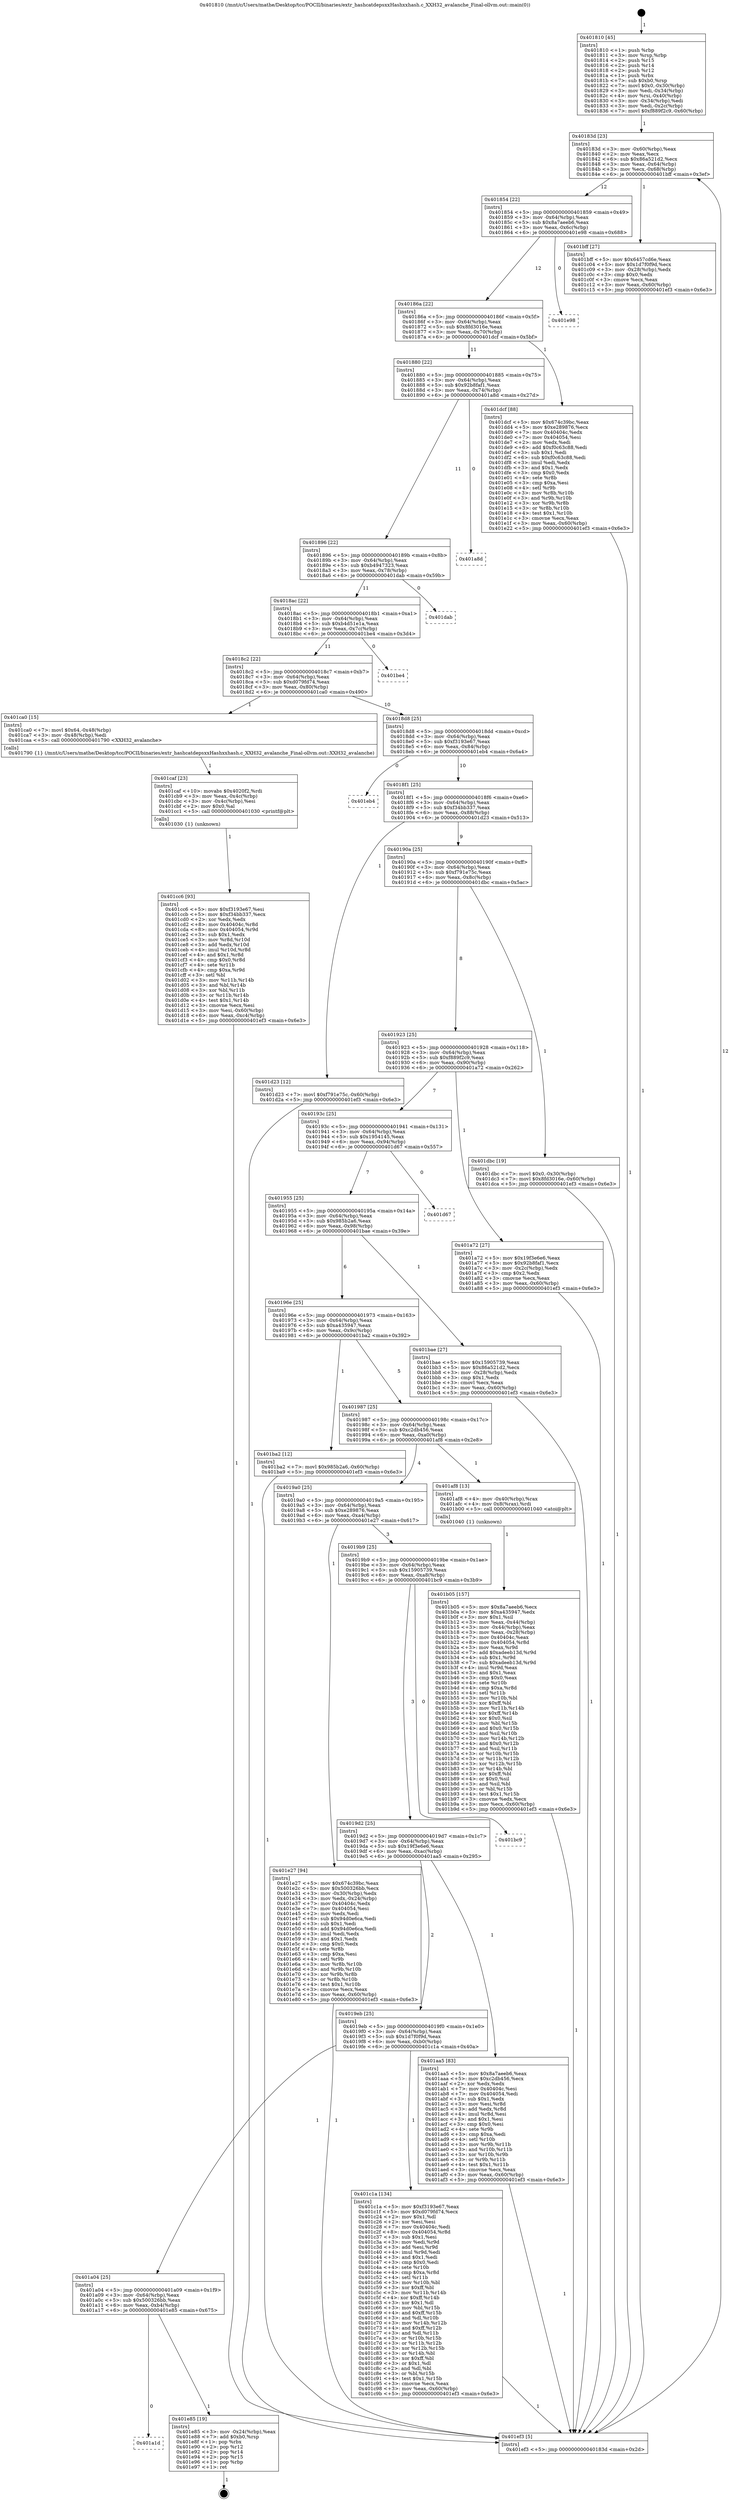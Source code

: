 digraph "0x401810" {
  label = "0x401810 (/mnt/c/Users/mathe/Desktop/tcc/POCII/binaries/extr_hashcatdepsxxHashxxhash.c_XXH32_avalanche_Final-ollvm.out::main(0))"
  labelloc = "t"
  node[shape=record]

  Entry [label="",width=0.3,height=0.3,shape=circle,fillcolor=black,style=filled]
  "0x40183d" [label="{
     0x40183d [23]\l
     | [instrs]\l
     &nbsp;&nbsp;0x40183d \<+3\>: mov -0x60(%rbp),%eax\l
     &nbsp;&nbsp;0x401840 \<+2\>: mov %eax,%ecx\l
     &nbsp;&nbsp;0x401842 \<+6\>: sub $0x86a521d2,%ecx\l
     &nbsp;&nbsp;0x401848 \<+3\>: mov %eax,-0x64(%rbp)\l
     &nbsp;&nbsp;0x40184b \<+3\>: mov %ecx,-0x68(%rbp)\l
     &nbsp;&nbsp;0x40184e \<+6\>: je 0000000000401bff \<main+0x3ef\>\l
  }"]
  "0x401bff" [label="{
     0x401bff [27]\l
     | [instrs]\l
     &nbsp;&nbsp;0x401bff \<+5\>: mov $0x6457cd6e,%eax\l
     &nbsp;&nbsp;0x401c04 \<+5\>: mov $0x1d7f0f9d,%ecx\l
     &nbsp;&nbsp;0x401c09 \<+3\>: mov -0x28(%rbp),%edx\l
     &nbsp;&nbsp;0x401c0c \<+3\>: cmp $0x0,%edx\l
     &nbsp;&nbsp;0x401c0f \<+3\>: cmove %ecx,%eax\l
     &nbsp;&nbsp;0x401c12 \<+3\>: mov %eax,-0x60(%rbp)\l
     &nbsp;&nbsp;0x401c15 \<+5\>: jmp 0000000000401ef3 \<main+0x6e3\>\l
  }"]
  "0x401854" [label="{
     0x401854 [22]\l
     | [instrs]\l
     &nbsp;&nbsp;0x401854 \<+5\>: jmp 0000000000401859 \<main+0x49\>\l
     &nbsp;&nbsp;0x401859 \<+3\>: mov -0x64(%rbp),%eax\l
     &nbsp;&nbsp;0x40185c \<+5\>: sub $0x8a7aeeb6,%eax\l
     &nbsp;&nbsp;0x401861 \<+3\>: mov %eax,-0x6c(%rbp)\l
     &nbsp;&nbsp;0x401864 \<+6\>: je 0000000000401e98 \<main+0x688\>\l
  }"]
  Exit [label="",width=0.3,height=0.3,shape=circle,fillcolor=black,style=filled,peripheries=2]
  "0x401e98" [label="{
     0x401e98\l
  }", style=dashed]
  "0x40186a" [label="{
     0x40186a [22]\l
     | [instrs]\l
     &nbsp;&nbsp;0x40186a \<+5\>: jmp 000000000040186f \<main+0x5f\>\l
     &nbsp;&nbsp;0x40186f \<+3\>: mov -0x64(%rbp),%eax\l
     &nbsp;&nbsp;0x401872 \<+5\>: sub $0x8fd3016e,%eax\l
     &nbsp;&nbsp;0x401877 \<+3\>: mov %eax,-0x70(%rbp)\l
     &nbsp;&nbsp;0x40187a \<+6\>: je 0000000000401dcf \<main+0x5bf\>\l
  }"]
  "0x401a1d" [label="{
     0x401a1d\l
  }", style=dashed]
  "0x401dcf" [label="{
     0x401dcf [88]\l
     | [instrs]\l
     &nbsp;&nbsp;0x401dcf \<+5\>: mov $0x674c39bc,%eax\l
     &nbsp;&nbsp;0x401dd4 \<+5\>: mov $0xe289876,%ecx\l
     &nbsp;&nbsp;0x401dd9 \<+7\>: mov 0x40404c,%edx\l
     &nbsp;&nbsp;0x401de0 \<+7\>: mov 0x404054,%esi\l
     &nbsp;&nbsp;0x401de7 \<+2\>: mov %edx,%edi\l
     &nbsp;&nbsp;0x401de9 \<+6\>: add $0xf0c63c88,%edi\l
     &nbsp;&nbsp;0x401def \<+3\>: sub $0x1,%edi\l
     &nbsp;&nbsp;0x401df2 \<+6\>: sub $0xf0c63c88,%edi\l
     &nbsp;&nbsp;0x401df8 \<+3\>: imul %edi,%edx\l
     &nbsp;&nbsp;0x401dfb \<+3\>: and $0x1,%edx\l
     &nbsp;&nbsp;0x401dfe \<+3\>: cmp $0x0,%edx\l
     &nbsp;&nbsp;0x401e01 \<+4\>: sete %r8b\l
     &nbsp;&nbsp;0x401e05 \<+3\>: cmp $0xa,%esi\l
     &nbsp;&nbsp;0x401e08 \<+4\>: setl %r9b\l
     &nbsp;&nbsp;0x401e0c \<+3\>: mov %r8b,%r10b\l
     &nbsp;&nbsp;0x401e0f \<+3\>: and %r9b,%r10b\l
     &nbsp;&nbsp;0x401e12 \<+3\>: xor %r9b,%r8b\l
     &nbsp;&nbsp;0x401e15 \<+3\>: or %r8b,%r10b\l
     &nbsp;&nbsp;0x401e18 \<+4\>: test $0x1,%r10b\l
     &nbsp;&nbsp;0x401e1c \<+3\>: cmovne %ecx,%eax\l
     &nbsp;&nbsp;0x401e1f \<+3\>: mov %eax,-0x60(%rbp)\l
     &nbsp;&nbsp;0x401e22 \<+5\>: jmp 0000000000401ef3 \<main+0x6e3\>\l
  }"]
  "0x401880" [label="{
     0x401880 [22]\l
     | [instrs]\l
     &nbsp;&nbsp;0x401880 \<+5\>: jmp 0000000000401885 \<main+0x75\>\l
     &nbsp;&nbsp;0x401885 \<+3\>: mov -0x64(%rbp),%eax\l
     &nbsp;&nbsp;0x401888 \<+5\>: sub $0x92b8faf1,%eax\l
     &nbsp;&nbsp;0x40188d \<+3\>: mov %eax,-0x74(%rbp)\l
     &nbsp;&nbsp;0x401890 \<+6\>: je 0000000000401a8d \<main+0x27d\>\l
  }"]
  "0x401e85" [label="{
     0x401e85 [19]\l
     | [instrs]\l
     &nbsp;&nbsp;0x401e85 \<+3\>: mov -0x24(%rbp),%eax\l
     &nbsp;&nbsp;0x401e88 \<+7\>: add $0xb0,%rsp\l
     &nbsp;&nbsp;0x401e8f \<+1\>: pop %rbx\l
     &nbsp;&nbsp;0x401e90 \<+2\>: pop %r12\l
     &nbsp;&nbsp;0x401e92 \<+2\>: pop %r14\l
     &nbsp;&nbsp;0x401e94 \<+2\>: pop %r15\l
     &nbsp;&nbsp;0x401e96 \<+1\>: pop %rbp\l
     &nbsp;&nbsp;0x401e97 \<+1\>: ret\l
  }"]
  "0x401a8d" [label="{
     0x401a8d\l
  }", style=dashed]
  "0x401896" [label="{
     0x401896 [22]\l
     | [instrs]\l
     &nbsp;&nbsp;0x401896 \<+5\>: jmp 000000000040189b \<main+0x8b\>\l
     &nbsp;&nbsp;0x40189b \<+3\>: mov -0x64(%rbp),%eax\l
     &nbsp;&nbsp;0x40189e \<+5\>: sub $0xb4947323,%eax\l
     &nbsp;&nbsp;0x4018a3 \<+3\>: mov %eax,-0x78(%rbp)\l
     &nbsp;&nbsp;0x4018a6 \<+6\>: je 0000000000401dab \<main+0x59b\>\l
  }"]
  "0x401cc6" [label="{
     0x401cc6 [93]\l
     | [instrs]\l
     &nbsp;&nbsp;0x401cc6 \<+5\>: mov $0xf3193e67,%esi\l
     &nbsp;&nbsp;0x401ccb \<+5\>: mov $0xf34bb337,%ecx\l
     &nbsp;&nbsp;0x401cd0 \<+2\>: xor %edx,%edx\l
     &nbsp;&nbsp;0x401cd2 \<+8\>: mov 0x40404c,%r8d\l
     &nbsp;&nbsp;0x401cda \<+8\>: mov 0x404054,%r9d\l
     &nbsp;&nbsp;0x401ce2 \<+3\>: sub $0x1,%edx\l
     &nbsp;&nbsp;0x401ce5 \<+3\>: mov %r8d,%r10d\l
     &nbsp;&nbsp;0x401ce8 \<+3\>: add %edx,%r10d\l
     &nbsp;&nbsp;0x401ceb \<+4\>: imul %r10d,%r8d\l
     &nbsp;&nbsp;0x401cef \<+4\>: and $0x1,%r8d\l
     &nbsp;&nbsp;0x401cf3 \<+4\>: cmp $0x0,%r8d\l
     &nbsp;&nbsp;0x401cf7 \<+4\>: sete %r11b\l
     &nbsp;&nbsp;0x401cfb \<+4\>: cmp $0xa,%r9d\l
     &nbsp;&nbsp;0x401cff \<+3\>: setl %bl\l
     &nbsp;&nbsp;0x401d02 \<+3\>: mov %r11b,%r14b\l
     &nbsp;&nbsp;0x401d05 \<+3\>: and %bl,%r14b\l
     &nbsp;&nbsp;0x401d08 \<+3\>: xor %bl,%r11b\l
     &nbsp;&nbsp;0x401d0b \<+3\>: or %r11b,%r14b\l
     &nbsp;&nbsp;0x401d0e \<+4\>: test $0x1,%r14b\l
     &nbsp;&nbsp;0x401d12 \<+3\>: cmovne %ecx,%esi\l
     &nbsp;&nbsp;0x401d15 \<+3\>: mov %esi,-0x60(%rbp)\l
     &nbsp;&nbsp;0x401d18 \<+6\>: mov %eax,-0xc4(%rbp)\l
     &nbsp;&nbsp;0x401d1e \<+5\>: jmp 0000000000401ef3 \<main+0x6e3\>\l
  }"]
  "0x401dab" [label="{
     0x401dab\l
  }", style=dashed]
  "0x4018ac" [label="{
     0x4018ac [22]\l
     | [instrs]\l
     &nbsp;&nbsp;0x4018ac \<+5\>: jmp 00000000004018b1 \<main+0xa1\>\l
     &nbsp;&nbsp;0x4018b1 \<+3\>: mov -0x64(%rbp),%eax\l
     &nbsp;&nbsp;0x4018b4 \<+5\>: sub $0xb4d51e1a,%eax\l
     &nbsp;&nbsp;0x4018b9 \<+3\>: mov %eax,-0x7c(%rbp)\l
     &nbsp;&nbsp;0x4018bc \<+6\>: je 0000000000401be4 \<main+0x3d4\>\l
  }"]
  "0x401caf" [label="{
     0x401caf [23]\l
     | [instrs]\l
     &nbsp;&nbsp;0x401caf \<+10\>: movabs $0x4020f2,%rdi\l
     &nbsp;&nbsp;0x401cb9 \<+3\>: mov %eax,-0x4c(%rbp)\l
     &nbsp;&nbsp;0x401cbc \<+3\>: mov -0x4c(%rbp),%esi\l
     &nbsp;&nbsp;0x401cbf \<+2\>: mov $0x0,%al\l
     &nbsp;&nbsp;0x401cc1 \<+5\>: call 0000000000401030 \<printf@plt\>\l
     | [calls]\l
     &nbsp;&nbsp;0x401030 \{1\} (unknown)\l
  }"]
  "0x401be4" [label="{
     0x401be4\l
  }", style=dashed]
  "0x4018c2" [label="{
     0x4018c2 [22]\l
     | [instrs]\l
     &nbsp;&nbsp;0x4018c2 \<+5\>: jmp 00000000004018c7 \<main+0xb7\>\l
     &nbsp;&nbsp;0x4018c7 \<+3\>: mov -0x64(%rbp),%eax\l
     &nbsp;&nbsp;0x4018ca \<+5\>: sub $0xd079fd74,%eax\l
     &nbsp;&nbsp;0x4018cf \<+3\>: mov %eax,-0x80(%rbp)\l
     &nbsp;&nbsp;0x4018d2 \<+6\>: je 0000000000401ca0 \<main+0x490\>\l
  }"]
  "0x401a04" [label="{
     0x401a04 [25]\l
     | [instrs]\l
     &nbsp;&nbsp;0x401a04 \<+5\>: jmp 0000000000401a09 \<main+0x1f9\>\l
     &nbsp;&nbsp;0x401a09 \<+3\>: mov -0x64(%rbp),%eax\l
     &nbsp;&nbsp;0x401a0c \<+5\>: sub $0x500326bb,%eax\l
     &nbsp;&nbsp;0x401a11 \<+6\>: mov %eax,-0xb4(%rbp)\l
     &nbsp;&nbsp;0x401a17 \<+6\>: je 0000000000401e85 \<main+0x675\>\l
  }"]
  "0x401ca0" [label="{
     0x401ca0 [15]\l
     | [instrs]\l
     &nbsp;&nbsp;0x401ca0 \<+7\>: movl $0x64,-0x48(%rbp)\l
     &nbsp;&nbsp;0x401ca7 \<+3\>: mov -0x48(%rbp),%edi\l
     &nbsp;&nbsp;0x401caa \<+5\>: call 0000000000401790 \<XXH32_avalanche\>\l
     | [calls]\l
     &nbsp;&nbsp;0x401790 \{1\} (/mnt/c/Users/mathe/Desktop/tcc/POCII/binaries/extr_hashcatdepsxxHashxxhash.c_XXH32_avalanche_Final-ollvm.out::XXH32_avalanche)\l
  }"]
  "0x4018d8" [label="{
     0x4018d8 [25]\l
     | [instrs]\l
     &nbsp;&nbsp;0x4018d8 \<+5\>: jmp 00000000004018dd \<main+0xcd\>\l
     &nbsp;&nbsp;0x4018dd \<+3\>: mov -0x64(%rbp),%eax\l
     &nbsp;&nbsp;0x4018e0 \<+5\>: sub $0xf3193e67,%eax\l
     &nbsp;&nbsp;0x4018e5 \<+6\>: mov %eax,-0x84(%rbp)\l
     &nbsp;&nbsp;0x4018eb \<+6\>: je 0000000000401eb4 \<main+0x6a4\>\l
  }"]
  "0x401c1a" [label="{
     0x401c1a [134]\l
     | [instrs]\l
     &nbsp;&nbsp;0x401c1a \<+5\>: mov $0xf3193e67,%eax\l
     &nbsp;&nbsp;0x401c1f \<+5\>: mov $0xd079fd74,%ecx\l
     &nbsp;&nbsp;0x401c24 \<+2\>: mov $0x1,%dl\l
     &nbsp;&nbsp;0x401c26 \<+2\>: xor %esi,%esi\l
     &nbsp;&nbsp;0x401c28 \<+7\>: mov 0x40404c,%edi\l
     &nbsp;&nbsp;0x401c2f \<+8\>: mov 0x404054,%r8d\l
     &nbsp;&nbsp;0x401c37 \<+3\>: sub $0x1,%esi\l
     &nbsp;&nbsp;0x401c3a \<+3\>: mov %edi,%r9d\l
     &nbsp;&nbsp;0x401c3d \<+3\>: add %esi,%r9d\l
     &nbsp;&nbsp;0x401c40 \<+4\>: imul %r9d,%edi\l
     &nbsp;&nbsp;0x401c44 \<+3\>: and $0x1,%edi\l
     &nbsp;&nbsp;0x401c47 \<+3\>: cmp $0x0,%edi\l
     &nbsp;&nbsp;0x401c4a \<+4\>: sete %r10b\l
     &nbsp;&nbsp;0x401c4e \<+4\>: cmp $0xa,%r8d\l
     &nbsp;&nbsp;0x401c52 \<+4\>: setl %r11b\l
     &nbsp;&nbsp;0x401c56 \<+3\>: mov %r10b,%bl\l
     &nbsp;&nbsp;0x401c59 \<+3\>: xor $0xff,%bl\l
     &nbsp;&nbsp;0x401c5c \<+3\>: mov %r11b,%r14b\l
     &nbsp;&nbsp;0x401c5f \<+4\>: xor $0xff,%r14b\l
     &nbsp;&nbsp;0x401c63 \<+3\>: xor $0x1,%dl\l
     &nbsp;&nbsp;0x401c66 \<+3\>: mov %bl,%r15b\l
     &nbsp;&nbsp;0x401c69 \<+4\>: and $0xff,%r15b\l
     &nbsp;&nbsp;0x401c6d \<+3\>: and %dl,%r10b\l
     &nbsp;&nbsp;0x401c70 \<+3\>: mov %r14b,%r12b\l
     &nbsp;&nbsp;0x401c73 \<+4\>: and $0xff,%r12b\l
     &nbsp;&nbsp;0x401c77 \<+3\>: and %dl,%r11b\l
     &nbsp;&nbsp;0x401c7a \<+3\>: or %r10b,%r15b\l
     &nbsp;&nbsp;0x401c7d \<+3\>: or %r11b,%r12b\l
     &nbsp;&nbsp;0x401c80 \<+3\>: xor %r12b,%r15b\l
     &nbsp;&nbsp;0x401c83 \<+3\>: or %r14b,%bl\l
     &nbsp;&nbsp;0x401c86 \<+3\>: xor $0xff,%bl\l
     &nbsp;&nbsp;0x401c89 \<+3\>: or $0x1,%dl\l
     &nbsp;&nbsp;0x401c8c \<+2\>: and %dl,%bl\l
     &nbsp;&nbsp;0x401c8e \<+3\>: or %bl,%r15b\l
     &nbsp;&nbsp;0x401c91 \<+4\>: test $0x1,%r15b\l
     &nbsp;&nbsp;0x401c95 \<+3\>: cmovne %ecx,%eax\l
     &nbsp;&nbsp;0x401c98 \<+3\>: mov %eax,-0x60(%rbp)\l
     &nbsp;&nbsp;0x401c9b \<+5\>: jmp 0000000000401ef3 \<main+0x6e3\>\l
  }"]
  "0x401eb4" [label="{
     0x401eb4\l
  }", style=dashed]
  "0x4018f1" [label="{
     0x4018f1 [25]\l
     | [instrs]\l
     &nbsp;&nbsp;0x4018f1 \<+5\>: jmp 00000000004018f6 \<main+0xe6\>\l
     &nbsp;&nbsp;0x4018f6 \<+3\>: mov -0x64(%rbp),%eax\l
     &nbsp;&nbsp;0x4018f9 \<+5\>: sub $0xf34bb337,%eax\l
     &nbsp;&nbsp;0x4018fe \<+6\>: mov %eax,-0x88(%rbp)\l
     &nbsp;&nbsp;0x401904 \<+6\>: je 0000000000401d23 \<main+0x513\>\l
  }"]
  "0x401b05" [label="{
     0x401b05 [157]\l
     | [instrs]\l
     &nbsp;&nbsp;0x401b05 \<+5\>: mov $0x8a7aeeb6,%ecx\l
     &nbsp;&nbsp;0x401b0a \<+5\>: mov $0xa435947,%edx\l
     &nbsp;&nbsp;0x401b0f \<+3\>: mov $0x1,%sil\l
     &nbsp;&nbsp;0x401b12 \<+3\>: mov %eax,-0x44(%rbp)\l
     &nbsp;&nbsp;0x401b15 \<+3\>: mov -0x44(%rbp),%eax\l
     &nbsp;&nbsp;0x401b18 \<+3\>: mov %eax,-0x28(%rbp)\l
     &nbsp;&nbsp;0x401b1b \<+7\>: mov 0x40404c,%eax\l
     &nbsp;&nbsp;0x401b22 \<+8\>: mov 0x404054,%r8d\l
     &nbsp;&nbsp;0x401b2a \<+3\>: mov %eax,%r9d\l
     &nbsp;&nbsp;0x401b2d \<+7\>: add $0xadeeb13d,%r9d\l
     &nbsp;&nbsp;0x401b34 \<+4\>: sub $0x1,%r9d\l
     &nbsp;&nbsp;0x401b38 \<+7\>: sub $0xadeeb13d,%r9d\l
     &nbsp;&nbsp;0x401b3f \<+4\>: imul %r9d,%eax\l
     &nbsp;&nbsp;0x401b43 \<+3\>: and $0x1,%eax\l
     &nbsp;&nbsp;0x401b46 \<+3\>: cmp $0x0,%eax\l
     &nbsp;&nbsp;0x401b49 \<+4\>: sete %r10b\l
     &nbsp;&nbsp;0x401b4d \<+4\>: cmp $0xa,%r8d\l
     &nbsp;&nbsp;0x401b51 \<+4\>: setl %r11b\l
     &nbsp;&nbsp;0x401b55 \<+3\>: mov %r10b,%bl\l
     &nbsp;&nbsp;0x401b58 \<+3\>: xor $0xff,%bl\l
     &nbsp;&nbsp;0x401b5b \<+3\>: mov %r11b,%r14b\l
     &nbsp;&nbsp;0x401b5e \<+4\>: xor $0xff,%r14b\l
     &nbsp;&nbsp;0x401b62 \<+4\>: xor $0x0,%sil\l
     &nbsp;&nbsp;0x401b66 \<+3\>: mov %bl,%r15b\l
     &nbsp;&nbsp;0x401b69 \<+4\>: and $0x0,%r15b\l
     &nbsp;&nbsp;0x401b6d \<+3\>: and %sil,%r10b\l
     &nbsp;&nbsp;0x401b70 \<+3\>: mov %r14b,%r12b\l
     &nbsp;&nbsp;0x401b73 \<+4\>: and $0x0,%r12b\l
     &nbsp;&nbsp;0x401b77 \<+3\>: and %sil,%r11b\l
     &nbsp;&nbsp;0x401b7a \<+3\>: or %r10b,%r15b\l
     &nbsp;&nbsp;0x401b7d \<+3\>: or %r11b,%r12b\l
     &nbsp;&nbsp;0x401b80 \<+3\>: xor %r12b,%r15b\l
     &nbsp;&nbsp;0x401b83 \<+3\>: or %r14b,%bl\l
     &nbsp;&nbsp;0x401b86 \<+3\>: xor $0xff,%bl\l
     &nbsp;&nbsp;0x401b89 \<+4\>: or $0x0,%sil\l
     &nbsp;&nbsp;0x401b8d \<+3\>: and %sil,%bl\l
     &nbsp;&nbsp;0x401b90 \<+3\>: or %bl,%r15b\l
     &nbsp;&nbsp;0x401b93 \<+4\>: test $0x1,%r15b\l
     &nbsp;&nbsp;0x401b97 \<+3\>: cmovne %edx,%ecx\l
     &nbsp;&nbsp;0x401b9a \<+3\>: mov %ecx,-0x60(%rbp)\l
     &nbsp;&nbsp;0x401b9d \<+5\>: jmp 0000000000401ef3 \<main+0x6e3\>\l
  }"]
  "0x401d23" [label="{
     0x401d23 [12]\l
     | [instrs]\l
     &nbsp;&nbsp;0x401d23 \<+7\>: movl $0xf791e75c,-0x60(%rbp)\l
     &nbsp;&nbsp;0x401d2a \<+5\>: jmp 0000000000401ef3 \<main+0x6e3\>\l
  }"]
  "0x40190a" [label="{
     0x40190a [25]\l
     | [instrs]\l
     &nbsp;&nbsp;0x40190a \<+5\>: jmp 000000000040190f \<main+0xff\>\l
     &nbsp;&nbsp;0x40190f \<+3\>: mov -0x64(%rbp),%eax\l
     &nbsp;&nbsp;0x401912 \<+5\>: sub $0xf791e75c,%eax\l
     &nbsp;&nbsp;0x401917 \<+6\>: mov %eax,-0x8c(%rbp)\l
     &nbsp;&nbsp;0x40191d \<+6\>: je 0000000000401dbc \<main+0x5ac\>\l
  }"]
  "0x4019eb" [label="{
     0x4019eb [25]\l
     | [instrs]\l
     &nbsp;&nbsp;0x4019eb \<+5\>: jmp 00000000004019f0 \<main+0x1e0\>\l
     &nbsp;&nbsp;0x4019f0 \<+3\>: mov -0x64(%rbp),%eax\l
     &nbsp;&nbsp;0x4019f3 \<+5\>: sub $0x1d7f0f9d,%eax\l
     &nbsp;&nbsp;0x4019f8 \<+6\>: mov %eax,-0xb0(%rbp)\l
     &nbsp;&nbsp;0x4019fe \<+6\>: je 0000000000401c1a \<main+0x40a\>\l
  }"]
  "0x401dbc" [label="{
     0x401dbc [19]\l
     | [instrs]\l
     &nbsp;&nbsp;0x401dbc \<+7\>: movl $0x0,-0x30(%rbp)\l
     &nbsp;&nbsp;0x401dc3 \<+7\>: movl $0x8fd3016e,-0x60(%rbp)\l
     &nbsp;&nbsp;0x401dca \<+5\>: jmp 0000000000401ef3 \<main+0x6e3\>\l
  }"]
  "0x401923" [label="{
     0x401923 [25]\l
     | [instrs]\l
     &nbsp;&nbsp;0x401923 \<+5\>: jmp 0000000000401928 \<main+0x118\>\l
     &nbsp;&nbsp;0x401928 \<+3\>: mov -0x64(%rbp),%eax\l
     &nbsp;&nbsp;0x40192b \<+5\>: sub $0xf889f2c9,%eax\l
     &nbsp;&nbsp;0x401930 \<+6\>: mov %eax,-0x90(%rbp)\l
     &nbsp;&nbsp;0x401936 \<+6\>: je 0000000000401a72 \<main+0x262\>\l
  }"]
  "0x401aa5" [label="{
     0x401aa5 [83]\l
     | [instrs]\l
     &nbsp;&nbsp;0x401aa5 \<+5\>: mov $0x8a7aeeb6,%eax\l
     &nbsp;&nbsp;0x401aaa \<+5\>: mov $0xc2db456,%ecx\l
     &nbsp;&nbsp;0x401aaf \<+2\>: xor %edx,%edx\l
     &nbsp;&nbsp;0x401ab1 \<+7\>: mov 0x40404c,%esi\l
     &nbsp;&nbsp;0x401ab8 \<+7\>: mov 0x404054,%edi\l
     &nbsp;&nbsp;0x401abf \<+3\>: sub $0x1,%edx\l
     &nbsp;&nbsp;0x401ac2 \<+3\>: mov %esi,%r8d\l
     &nbsp;&nbsp;0x401ac5 \<+3\>: add %edx,%r8d\l
     &nbsp;&nbsp;0x401ac8 \<+4\>: imul %r8d,%esi\l
     &nbsp;&nbsp;0x401acc \<+3\>: and $0x1,%esi\l
     &nbsp;&nbsp;0x401acf \<+3\>: cmp $0x0,%esi\l
     &nbsp;&nbsp;0x401ad2 \<+4\>: sete %r9b\l
     &nbsp;&nbsp;0x401ad6 \<+3\>: cmp $0xa,%edi\l
     &nbsp;&nbsp;0x401ad9 \<+4\>: setl %r10b\l
     &nbsp;&nbsp;0x401add \<+3\>: mov %r9b,%r11b\l
     &nbsp;&nbsp;0x401ae0 \<+3\>: and %r10b,%r11b\l
     &nbsp;&nbsp;0x401ae3 \<+3\>: xor %r10b,%r9b\l
     &nbsp;&nbsp;0x401ae6 \<+3\>: or %r9b,%r11b\l
     &nbsp;&nbsp;0x401ae9 \<+4\>: test $0x1,%r11b\l
     &nbsp;&nbsp;0x401aed \<+3\>: cmovne %ecx,%eax\l
     &nbsp;&nbsp;0x401af0 \<+3\>: mov %eax,-0x60(%rbp)\l
     &nbsp;&nbsp;0x401af3 \<+5\>: jmp 0000000000401ef3 \<main+0x6e3\>\l
  }"]
  "0x401a72" [label="{
     0x401a72 [27]\l
     | [instrs]\l
     &nbsp;&nbsp;0x401a72 \<+5\>: mov $0x19f3e6e6,%eax\l
     &nbsp;&nbsp;0x401a77 \<+5\>: mov $0x92b8faf1,%ecx\l
     &nbsp;&nbsp;0x401a7c \<+3\>: mov -0x2c(%rbp),%edx\l
     &nbsp;&nbsp;0x401a7f \<+3\>: cmp $0x2,%edx\l
     &nbsp;&nbsp;0x401a82 \<+3\>: cmovne %ecx,%eax\l
     &nbsp;&nbsp;0x401a85 \<+3\>: mov %eax,-0x60(%rbp)\l
     &nbsp;&nbsp;0x401a88 \<+5\>: jmp 0000000000401ef3 \<main+0x6e3\>\l
  }"]
  "0x40193c" [label="{
     0x40193c [25]\l
     | [instrs]\l
     &nbsp;&nbsp;0x40193c \<+5\>: jmp 0000000000401941 \<main+0x131\>\l
     &nbsp;&nbsp;0x401941 \<+3\>: mov -0x64(%rbp),%eax\l
     &nbsp;&nbsp;0x401944 \<+5\>: sub $0x1954145,%eax\l
     &nbsp;&nbsp;0x401949 \<+6\>: mov %eax,-0x94(%rbp)\l
     &nbsp;&nbsp;0x40194f \<+6\>: je 0000000000401d67 \<main+0x557\>\l
  }"]
  "0x401ef3" [label="{
     0x401ef3 [5]\l
     | [instrs]\l
     &nbsp;&nbsp;0x401ef3 \<+5\>: jmp 000000000040183d \<main+0x2d\>\l
  }"]
  "0x401810" [label="{
     0x401810 [45]\l
     | [instrs]\l
     &nbsp;&nbsp;0x401810 \<+1\>: push %rbp\l
     &nbsp;&nbsp;0x401811 \<+3\>: mov %rsp,%rbp\l
     &nbsp;&nbsp;0x401814 \<+2\>: push %r15\l
     &nbsp;&nbsp;0x401816 \<+2\>: push %r14\l
     &nbsp;&nbsp;0x401818 \<+2\>: push %r12\l
     &nbsp;&nbsp;0x40181a \<+1\>: push %rbx\l
     &nbsp;&nbsp;0x40181b \<+7\>: sub $0xb0,%rsp\l
     &nbsp;&nbsp;0x401822 \<+7\>: movl $0x0,-0x30(%rbp)\l
     &nbsp;&nbsp;0x401829 \<+3\>: mov %edi,-0x34(%rbp)\l
     &nbsp;&nbsp;0x40182c \<+4\>: mov %rsi,-0x40(%rbp)\l
     &nbsp;&nbsp;0x401830 \<+3\>: mov -0x34(%rbp),%edi\l
     &nbsp;&nbsp;0x401833 \<+3\>: mov %edi,-0x2c(%rbp)\l
     &nbsp;&nbsp;0x401836 \<+7\>: movl $0xf889f2c9,-0x60(%rbp)\l
  }"]
  "0x4019d2" [label="{
     0x4019d2 [25]\l
     | [instrs]\l
     &nbsp;&nbsp;0x4019d2 \<+5\>: jmp 00000000004019d7 \<main+0x1c7\>\l
     &nbsp;&nbsp;0x4019d7 \<+3\>: mov -0x64(%rbp),%eax\l
     &nbsp;&nbsp;0x4019da \<+5\>: sub $0x19f3e6e6,%eax\l
     &nbsp;&nbsp;0x4019df \<+6\>: mov %eax,-0xac(%rbp)\l
     &nbsp;&nbsp;0x4019e5 \<+6\>: je 0000000000401aa5 \<main+0x295\>\l
  }"]
  "0x401d67" [label="{
     0x401d67\l
  }", style=dashed]
  "0x401955" [label="{
     0x401955 [25]\l
     | [instrs]\l
     &nbsp;&nbsp;0x401955 \<+5\>: jmp 000000000040195a \<main+0x14a\>\l
     &nbsp;&nbsp;0x40195a \<+3\>: mov -0x64(%rbp),%eax\l
     &nbsp;&nbsp;0x40195d \<+5\>: sub $0x985b2a6,%eax\l
     &nbsp;&nbsp;0x401962 \<+6\>: mov %eax,-0x98(%rbp)\l
     &nbsp;&nbsp;0x401968 \<+6\>: je 0000000000401bae \<main+0x39e\>\l
  }"]
  "0x401bc9" [label="{
     0x401bc9\l
  }", style=dashed]
  "0x401bae" [label="{
     0x401bae [27]\l
     | [instrs]\l
     &nbsp;&nbsp;0x401bae \<+5\>: mov $0x15905739,%eax\l
     &nbsp;&nbsp;0x401bb3 \<+5\>: mov $0x86a521d2,%ecx\l
     &nbsp;&nbsp;0x401bb8 \<+3\>: mov -0x28(%rbp),%edx\l
     &nbsp;&nbsp;0x401bbb \<+3\>: cmp $0x1,%edx\l
     &nbsp;&nbsp;0x401bbe \<+3\>: cmovl %ecx,%eax\l
     &nbsp;&nbsp;0x401bc1 \<+3\>: mov %eax,-0x60(%rbp)\l
     &nbsp;&nbsp;0x401bc4 \<+5\>: jmp 0000000000401ef3 \<main+0x6e3\>\l
  }"]
  "0x40196e" [label="{
     0x40196e [25]\l
     | [instrs]\l
     &nbsp;&nbsp;0x40196e \<+5\>: jmp 0000000000401973 \<main+0x163\>\l
     &nbsp;&nbsp;0x401973 \<+3\>: mov -0x64(%rbp),%eax\l
     &nbsp;&nbsp;0x401976 \<+5\>: sub $0xa435947,%eax\l
     &nbsp;&nbsp;0x40197b \<+6\>: mov %eax,-0x9c(%rbp)\l
     &nbsp;&nbsp;0x401981 \<+6\>: je 0000000000401ba2 \<main+0x392\>\l
  }"]
  "0x4019b9" [label="{
     0x4019b9 [25]\l
     | [instrs]\l
     &nbsp;&nbsp;0x4019b9 \<+5\>: jmp 00000000004019be \<main+0x1ae\>\l
     &nbsp;&nbsp;0x4019be \<+3\>: mov -0x64(%rbp),%eax\l
     &nbsp;&nbsp;0x4019c1 \<+5\>: sub $0x15905739,%eax\l
     &nbsp;&nbsp;0x4019c6 \<+6\>: mov %eax,-0xa8(%rbp)\l
     &nbsp;&nbsp;0x4019cc \<+6\>: je 0000000000401bc9 \<main+0x3b9\>\l
  }"]
  "0x401ba2" [label="{
     0x401ba2 [12]\l
     | [instrs]\l
     &nbsp;&nbsp;0x401ba2 \<+7\>: movl $0x985b2a6,-0x60(%rbp)\l
     &nbsp;&nbsp;0x401ba9 \<+5\>: jmp 0000000000401ef3 \<main+0x6e3\>\l
  }"]
  "0x401987" [label="{
     0x401987 [25]\l
     | [instrs]\l
     &nbsp;&nbsp;0x401987 \<+5\>: jmp 000000000040198c \<main+0x17c\>\l
     &nbsp;&nbsp;0x40198c \<+3\>: mov -0x64(%rbp),%eax\l
     &nbsp;&nbsp;0x40198f \<+5\>: sub $0xc2db456,%eax\l
     &nbsp;&nbsp;0x401994 \<+6\>: mov %eax,-0xa0(%rbp)\l
     &nbsp;&nbsp;0x40199a \<+6\>: je 0000000000401af8 \<main+0x2e8\>\l
  }"]
  "0x401e27" [label="{
     0x401e27 [94]\l
     | [instrs]\l
     &nbsp;&nbsp;0x401e27 \<+5\>: mov $0x674c39bc,%eax\l
     &nbsp;&nbsp;0x401e2c \<+5\>: mov $0x500326bb,%ecx\l
     &nbsp;&nbsp;0x401e31 \<+3\>: mov -0x30(%rbp),%edx\l
     &nbsp;&nbsp;0x401e34 \<+3\>: mov %edx,-0x24(%rbp)\l
     &nbsp;&nbsp;0x401e37 \<+7\>: mov 0x40404c,%edx\l
     &nbsp;&nbsp;0x401e3e \<+7\>: mov 0x404054,%esi\l
     &nbsp;&nbsp;0x401e45 \<+2\>: mov %edx,%edi\l
     &nbsp;&nbsp;0x401e47 \<+6\>: sub $0x94d0e6ca,%edi\l
     &nbsp;&nbsp;0x401e4d \<+3\>: sub $0x1,%edi\l
     &nbsp;&nbsp;0x401e50 \<+6\>: add $0x94d0e6ca,%edi\l
     &nbsp;&nbsp;0x401e56 \<+3\>: imul %edi,%edx\l
     &nbsp;&nbsp;0x401e59 \<+3\>: and $0x1,%edx\l
     &nbsp;&nbsp;0x401e5c \<+3\>: cmp $0x0,%edx\l
     &nbsp;&nbsp;0x401e5f \<+4\>: sete %r8b\l
     &nbsp;&nbsp;0x401e63 \<+3\>: cmp $0xa,%esi\l
     &nbsp;&nbsp;0x401e66 \<+4\>: setl %r9b\l
     &nbsp;&nbsp;0x401e6a \<+3\>: mov %r8b,%r10b\l
     &nbsp;&nbsp;0x401e6d \<+3\>: and %r9b,%r10b\l
     &nbsp;&nbsp;0x401e70 \<+3\>: xor %r9b,%r8b\l
     &nbsp;&nbsp;0x401e73 \<+3\>: or %r8b,%r10b\l
     &nbsp;&nbsp;0x401e76 \<+4\>: test $0x1,%r10b\l
     &nbsp;&nbsp;0x401e7a \<+3\>: cmovne %ecx,%eax\l
     &nbsp;&nbsp;0x401e7d \<+3\>: mov %eax,-0x60(%rbp)\l
     &nbsp;&nbsp;0x401e80 \<+5\>: jmp 0000000000401ef3 \<main+0x6e3\>\l
  }"]
  "0x401af8" [label="{
     0x401af8 [13]\l
     | [instrs]\l
     &nbsp;&nbsp;0x401af8 \<+4\>: mov -0x40(%rbp),%rax\l
     &nbsp;&nbsp;0x401afc \<+4\>: mov 0x8(%rax),%rdi\l
     &nbsp;&nbsp;0x401b00 \<+5\>: call 0000000000401040 \<atoi@plt\>\l
     | [calls]\l
     &nbsp;&nbsp;0x401040 \{1\} (unknown)\l
  }"]
  "0x4019a0" [label="{
     0x4019a0 [25]\l
     | [instrs]\l
     &nbsp;&nbsp;0x4019a0 \<+5\>: jmp 00000000004019a5 \<main+0x195\>\l
     &nbsp;&nbsp;0x4019a5 \<+3\>: mov -0x64(%rbp),%eax\l
     &nbsp;&nbsp;0x4019a8 \<+5\>: sub $0xe289876,%eax\l
     &nbsp;&nbsp;0x4019ad \<+6\>: mov %eax,-0xa4(%rbp)\l
     &nbsp;&nbsp;0x4019b3 \<+6\>: je 0000000000401e27 \<main+0x617\>\l
  }"]
  Entry -> "0x401810" [label=" 1"]
  "0x40183d" -> "0x401bff" [label=" 1"]
  "0x40183d" -> "0x401854" [label=" 12"]
  "0x401e85" -> Exit [label=" 1"]
  "0x401854" -> "0x401e98" [label=" 0"]
  "0x401854" -> "0x40186a" [label=" 12"]
  "0x401a04" -> "0x401a1d" [label=" 0"]
  "0x40186a" -> "0x401dcf" [label=" 1"]
  "0x40186a" -> "0x401880" [label=" 11"]
  "0x401a04" -> "0x401e85" [label=" 1"]
  "0x401880" -> "0x401a8d" [label=" 0"]
  "0x401880" -> "0x401896" [label=" 11"]
  "0x401e27" -> "0x401ef3" [label=" 1"]
  "0x401896" -> "0x401dab" [label=" 0"]
  "0x401896" -> "0x4018ac" [label=" 11"]
  "0x401dcf" -> "0x401ef3" [label=" 1"]
  "0x4018ac" -> "0x401be4" [label=" 0"]
  "0x4018ac" -> "0x4018c2" [label=" 11"]
  "0x401dbc" -> "0x401ef3" [label=" 1"]
  "0x4018c2" -> "0x401ca0" [label=" 1"]
  "0x4018c2" -> "0x4018d8" [label=" 10"]
  "0x401d23" -> "0x401ef3" [label=" 1"]
  "0x4018d8" -> "0x401eb4" [label=" 0"]
  "0x4018d8" -> "0x4018f1" [label=" 10"]
  "0x401cc6" -> "0x401ef3" [label=" 1"]
  "0x4018f1" -> "0x401d23" [label=" 1"]
  "0x4018f1" -> "0x40190a" [label=" 9"]
  "0x401ca0" -> "0x401caf" [label=" 1"]
  "0x40190a" -> "0x401dbc" [label=" 1"]
  "0x40190a" -> "0x401923" [label=" 8"]
  "0x401c1a" -> "0x401ef3" [label=" 1"]
  "0x401923" -> "0x401a72" [label=" 1"]
  "0x401923" -> "0x40193c" [label=" 7"]
  "0x401a72" -> "0x401ef3" [label=" 1"]
  "0x401810" -> "0x40183d" [label=" 1"]
  "0x401ef3" -> "0x40183d" [label=" 12"]
  "0x4019eb" -> "0x401a04" [label=" 1"]
  "0x40193c" -> "0x401d67" [label=" 0"]
  "0x40193c" -> "0x401955" [label=" 7"]
  "0x401caf" -> "0x401cc6" [label=" 1"]
  "0x401955" -> "0x401bae" [label=" 1"]
  "0x401955" -> "0x40196e" [label=" 6"]
  "0x401bff" -> "0x401ef3" [label=" 1"]
  "0x40196e" -> "0x401ba2" [label=" 1"]
  "0x40196e" -> "0x401987" [label=" 5"]
  "0x401ba2" -> "0x401ef3" [label=" 1"]
  "0x401987" -> "0x401af8" [label=" 1"]
  "0x401987" -> "0x4019a0" [label=" 4"]
  "0x401b05" -> "0x401ef3" [label=" 1"]
  "0x4019a0" -> "0x401e27" [label=" 1"]
  "0x4019a0" -> "0x4019b9" [label=" 3"]
  "0x401bae" -> "0x401ef3" [label=" 1"]
  "0x4019b9" -> "0x401bc9" [label=" 0"]
  "0x4019b9" -> "0x4019d2" [label=" 3"]
  "0x4019eb" -> "0x401c1a" [label=" 1"]
  "0x4019d2" -> "0x401aa5" [label=" 1"]
  "0x4019d2" -> "0x4019eb" [label=" 2"]
  "0x401aa5" -> "0x401ef3" [label=" 1"]
  "0x401af8" -> "0x401b05" [label=" 1"]
}
